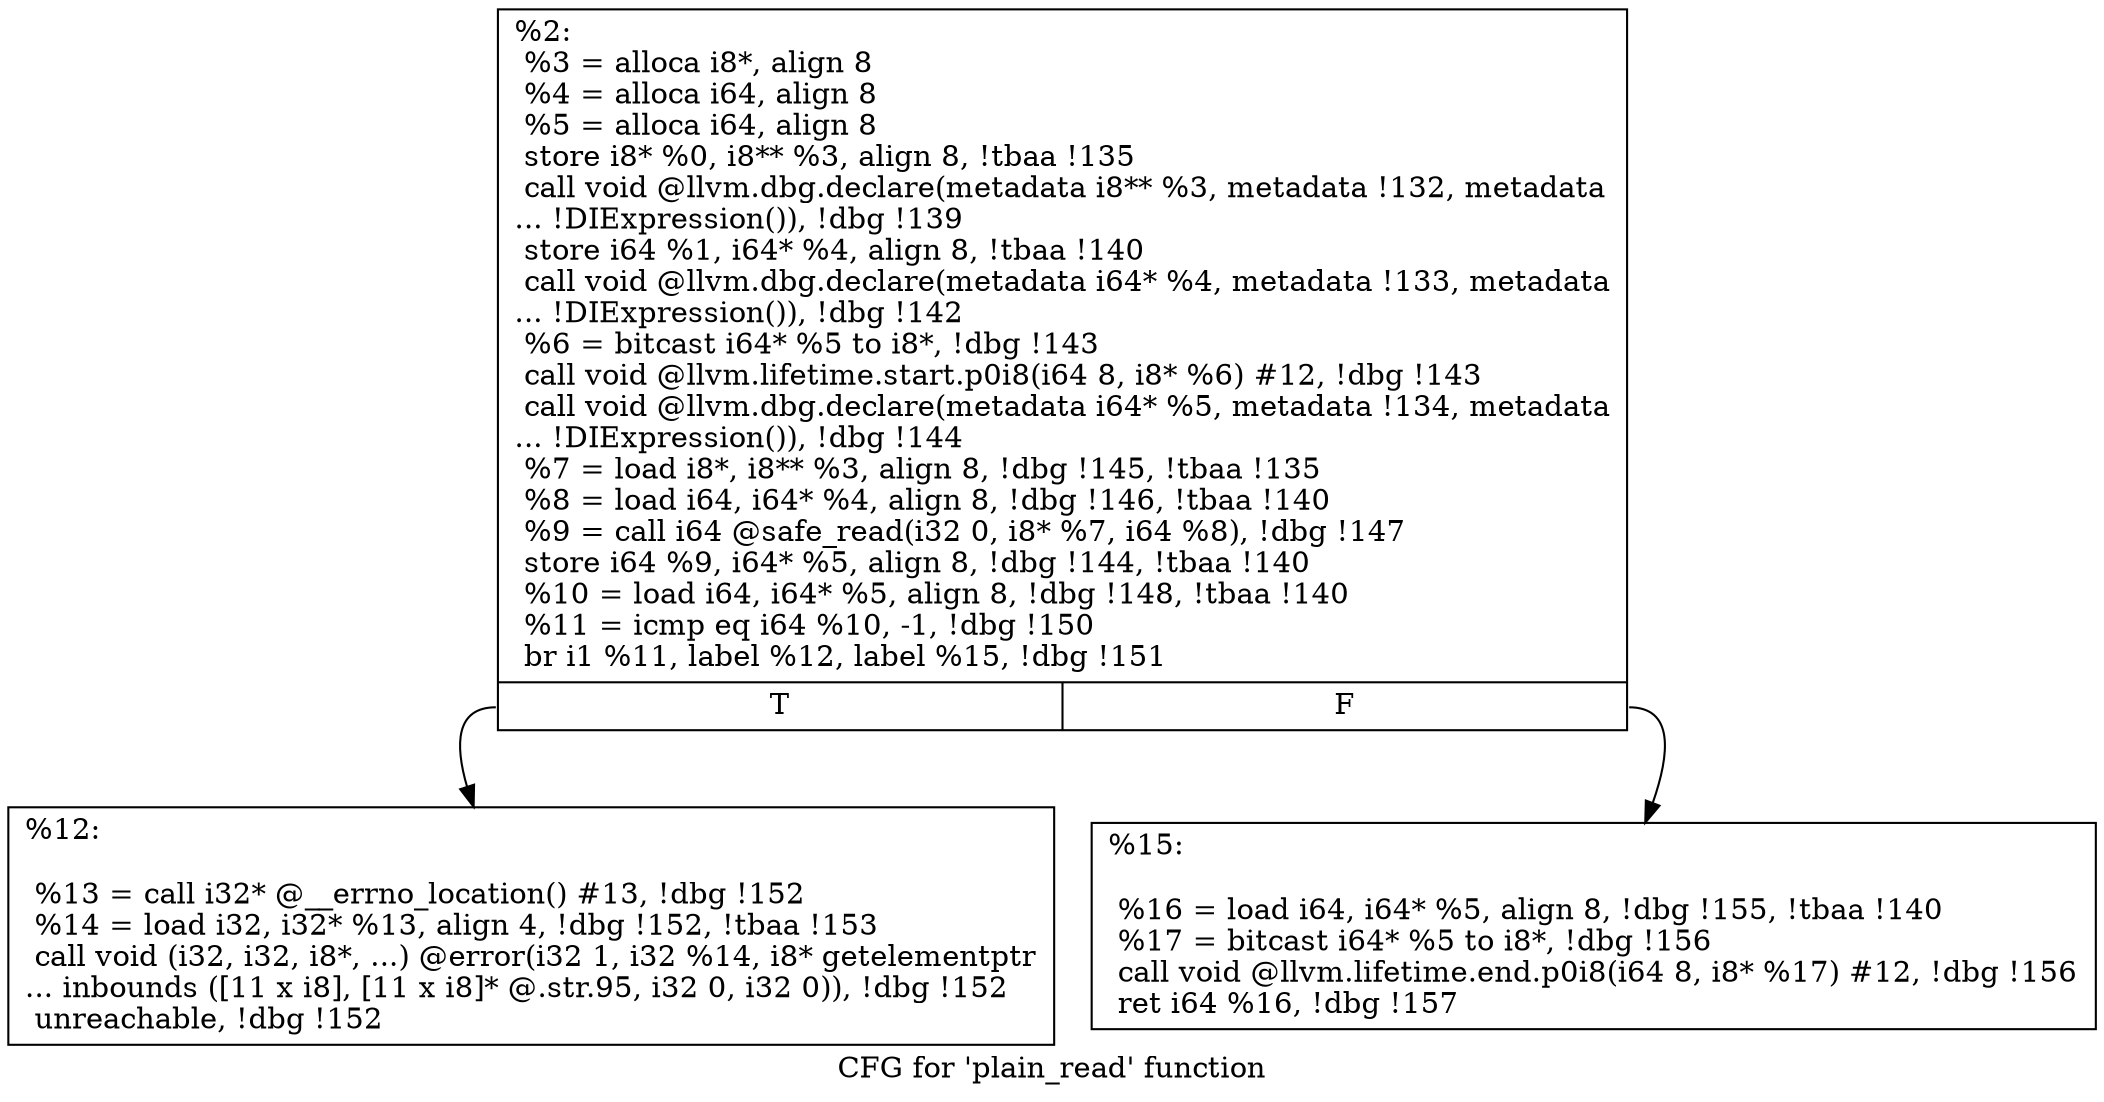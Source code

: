 digraph "CFG for 'plain_read' function" {
	label="CFG for 'plain_read' function";

	Node0x1391110 [shape=record,label="{%2:\l  %3 = alloca i8*, align 8\l  %4 = alloca i64, align 8\l  %5 = alloca i64, align 8\l  store i8* %0, i8** %3, align 8, !tbaa !135\l  call void @llvm.dbg.declare(metadata i8** %3, metadata !132, metadata\l... !DIExpression()), !dbg !139\l  store i64 %1, i64* %4, align 8, !tbaa !140\l  call void @llvm.dbg.declare(metadata i64* %4, metadata !133, metadata\l... !DIExpression()), !dbg !142\l  %6 = bitcast i64* %5 to i8*, !dbg !143\l  call void @llvm.lifetime.start.p0i8(i64 8, i8* %6) #12, !dbg !143\l  call void @llvm.dbg.declare(metadata i64* %5, metadata !134, metadata\l... !DIExpression()), !dbg !144\l  %7 = load i8*, i8** %3, align 8, !dbg !145, !tbaa !135\l  %8 = load i64, i64* %4, align 8, !dbg !146, !tbaa !140\l  %9 = call i64 @safe_read(i32 0, i8* %7, i64 %8), !dbg !147\l  store i64 %9, i64* %5, align 8, !dbg !144, !tbaa !140\l  %10 = load i64, i64* %5, align 8, !dbg !148, !tbaa !140\l  %11 = icmp eq i64 %10, -1, !dbg !150\l  br i1 %11, label %12, label %15, !dbg !151\l|{<s0>T|<s1>F}}"];
	Node0x1391110:s0 -> Node0x13911c0;
	Node0x1391110:s1 -> Node0x1391210;
	Node0x13911c0 [shape=record,label="{%12:\l\l  %13 = call i32* @__errno_location() #13, !dbg !152\l  %14 = load i32, i32* %13, align 4, !dbg !152, !tbaa !153\l  call void (i32, i32, i8*, ...) @error(i32 1, i32 %14, i8* getelementptr\l... inbounds ([11 x i8], [11 x i8]* @.str.95, i32 0, i32 0)), !dbg !152\l  unreachable, !dbg !152\l}"];
	Node0x1391210 [shape=record,label="{%15:\l\l  %16 = load i64, i64* %5, align 8, !dbg !155, !tbaa !140\l  %17 = bitcast i64* %5 to i8*, !dbg !156\l  call void @llvm.lifetime.end.p0i8(i64 8, i8* %17) #12, !dbg !156\l  ret i64 %16, !dbg !157\l}"];
}
